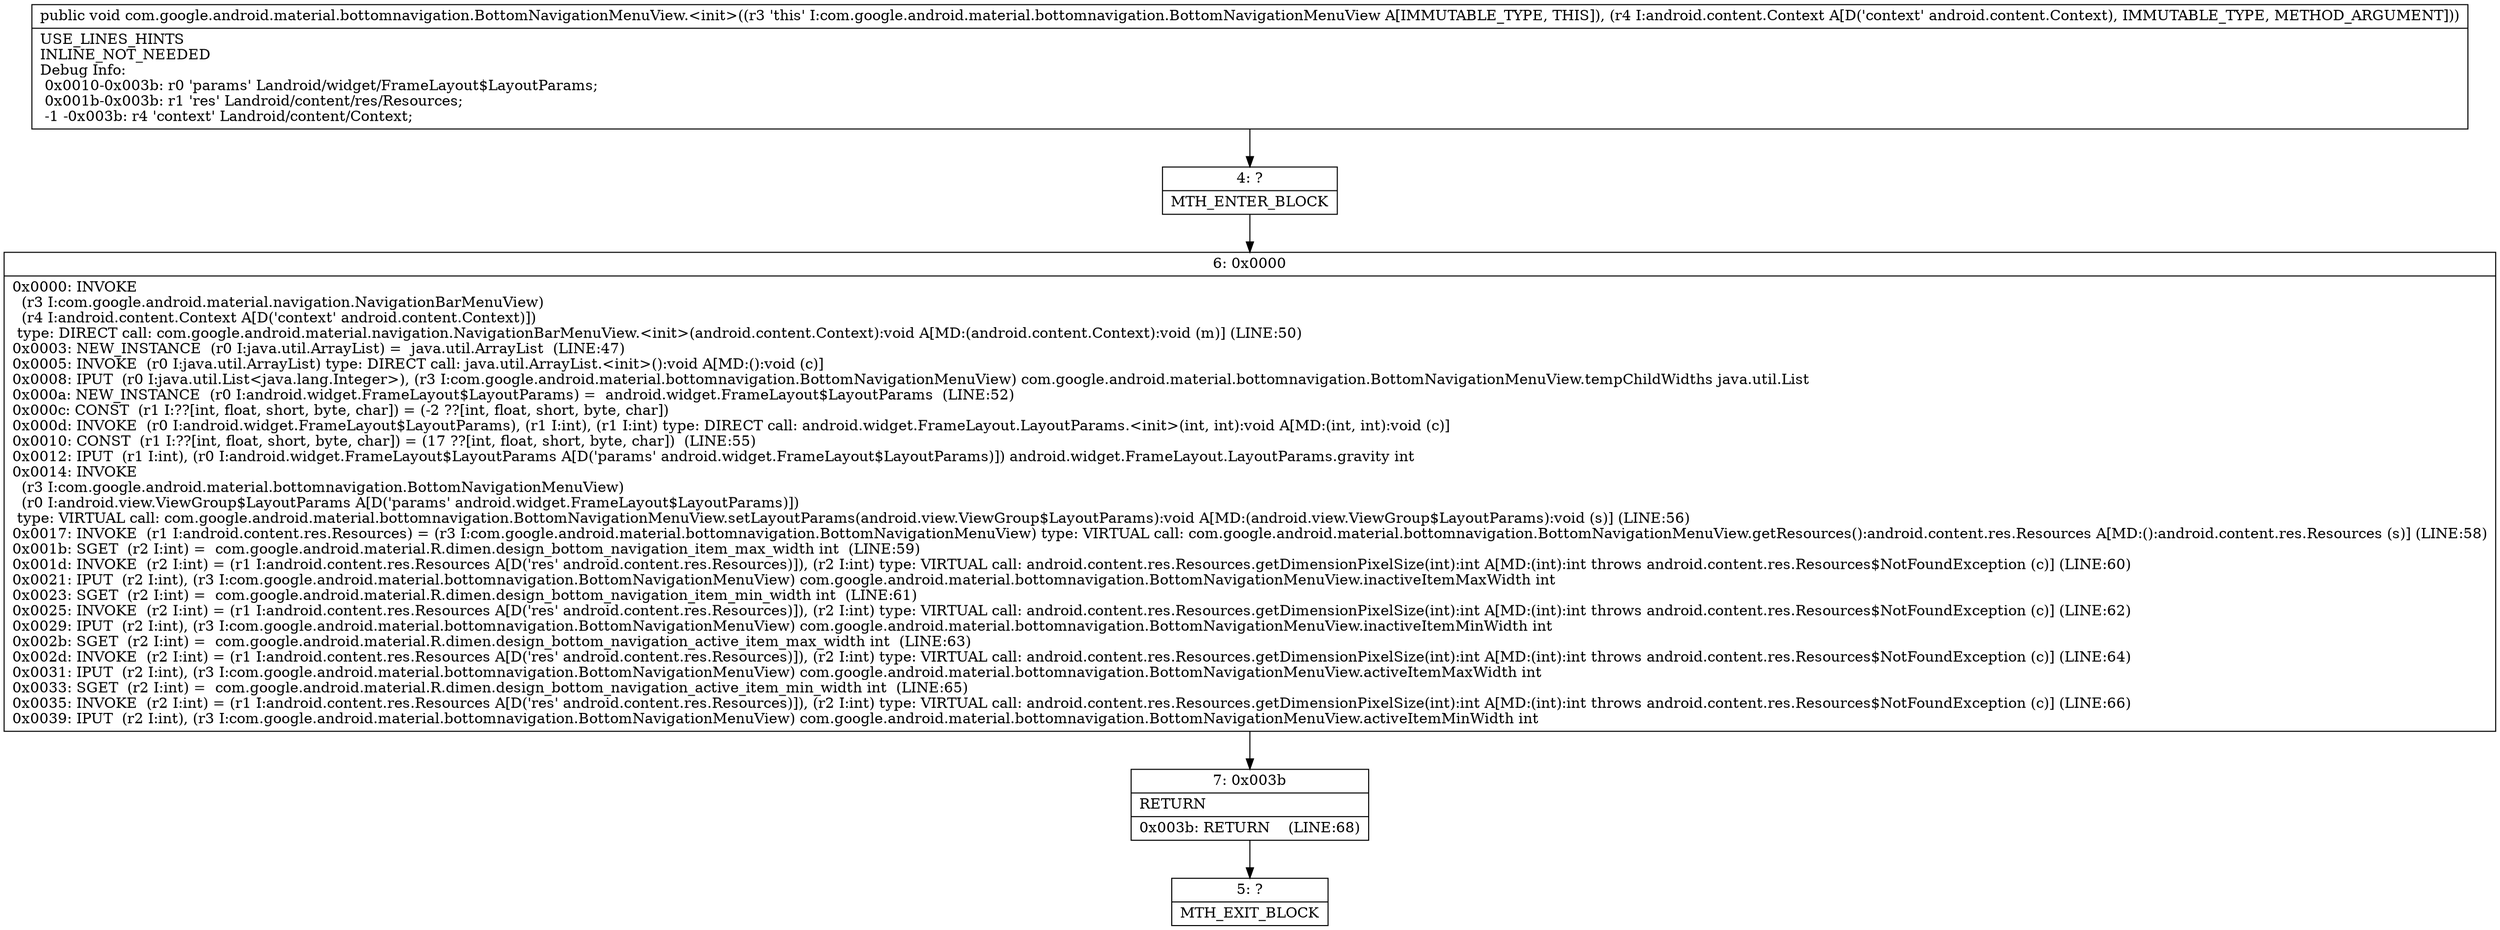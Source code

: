 digraph "CFG forcom.google.android.material.bottomnavigation.BottomNavigationMenuView.\<init\>(Landroid\/content\/Context;)V" {
Node_4 [shape=record,label="{4\:\ ?|MTH_ENTER_BLOCK\l}"];
Node_6 [shape=record,label="{6\:\ 0x0000|0x0000: INVOKE  \l  (r3 I:com.google.android.material.navigation.NavigationBarMenuView)\l  (r4 I:android.content.Context A[D('context' android.content.Context)])\l type: DIRECT call: com.google.android.material.navigation.NavigationBarMenuView.\<init\>(android.content.Context):void A[MD:(android.content.Context):void (m)] (LINE:50)\l0x0003: NEW_INSTANCE  (r0 I:java.util.ArrayList) =  java.util.ArrayList  (LINE:47)\l0x0005: INVOKE  (r0 I:java.util.ArrayList) type: DIRECT call: java.util.ArrayList.\<init\>():void A[MD:():void (c)]\l0x0008: IPUT  (r0 I:java.util.List\<java.lang.Integer\>), (r3 I:com.google.android.material.bottomnavigation.BottomNavigationMenuView) com.google.android.material.bottomnavigation.BottomNavigationMenuView.tempChildWidths java.util.List \l0x000a: NEW_INSTANCE  (r0 I:android.widget.FrameLayout$LayoutParams) =  android.widget.FrameLayout$LayoutParams  (LINE:52)\l0x000c: CONST  (r1 I:??[int, float, short, byte, char]) = (\-2 ??[int, float, short, byte, char]) \l0x000d: INVOKE  (r0 I:android.widget.FrameLayout$LayoutParams), (r1 I:int), (r1 I:int) type: DIRECT call: android.widget.FrameLayout.LayoutParams.\<init\>(int, int):void A[MD:(int, int):void (c)]\l0x0010: CONST  (r1 I:??[int, float, short, byte, char]) = (17 ??[int, float, short, byte, char])  (LINE:55)\l0x0012: IPUT  (r1 I:int), (r0 I:android.widget.FrameLayout$LayoutParams A[D('params' android.widget.FrameLayout$LayoutParams)]) android.widget.FrameLayout.LayoutParams.gravity int \l0x0014: INVOKE  \l  (r3 I:com.google.android.material.bottomnavigation.BottomNavigationMenuView)\l  (r0 I:android.view.ViewGroup$LayoutParams A[D('params' android.widget.FrameLayout$LayoutParams)])\l type: VIRTUAL call: com.google.android.material.bottomnavigation.BottomNavigationMenuView.setLayoutParams(android.view.ViewGroup$LayoutParams):void A[MD:(android.view.ViewGroup$LayoutParams):void (s)] (LINE:56)\l0x0017: INVOKE  (r1 I:android.content.res.Resources) = (r3 I:com.google.android.material.bottomnavigation.BottomNavigationMenuView) type: VIRTUAL call: com.google.android.material.bottomnavigation.BottomNavigationMenuView.getResources():android.content.res.Resources A[MD:():android.content.res.Resources (s)] (LINE:58)\l0x001b: SGET  (r2 I:int) =  com.google.android.material.R.dimen.design_bottom_navigation_item_max_width int  (LINE:59)\l0x001d: INVOKE  (r2 I:int) = (r1 I:android.content.res.Resources A[D('res' android.content.res.Resources)]), (r2 I:int) type: VIRTUAL call: android.content.res.Resources.getDimensionPixelSize(int):int A[MD:(int):int throws android.content.res.Resources$NotFoundException (c)] (LINE:60)\l0x0021: IPUT  (r2 I:int), (r3 I:com.google.android.material.bottomnavigation.BottomNavigationMenuView) com.google.android.material.bottomnavigation.BottomNavigationMenuView.inactiveItemMaxWidth int \l0x0023: SGET  (r2 I:int) =  com.google.android.material.R.dimen.design_bottom_navigation_item_min_width int  (LINE:61)\l0x0025: INVOKE  (r2 I:int) = (r1 I:android.content.res.Resources A[D('res' android.content.res.Resources)]), (r2 I:int) type: VIRTUAL call: android.content.res.Resources.getDimensionPixelSize(int):int A[MD:(int):int throws android.content.res.Resources$NotFoundException (c)] (LINE:62)\l0x0029: IPUT  (r2 I:int), (r3 I:com.google.android.material.bottomnavigation.BottomNavigationMenuView) com.google.android.material.bottomnavigation.BottomNavigationMenuView.inactiveItemMinWidth int \l0x002b: SGET  (r2 I:int) =  com.google.android.material.R.dimen.design_bottom_navigation_active_item_max_width int  (LINE:63)\l0x002d: INVOKE  (r2 I:int) = (r1 I:android.content.res.Resources A[D('res' android.content.res.Resources)]), (r2 I:int) type: VIRTUAL call: android.content.res.Resources.getDimensionPixelSize(int):int A[MD:(int):int throws android.content.res.Resources$NotFoundException (c)] (LINE:64)\l0x0031: IPUT  (r2 I:int), (r3 I:com.google.android.material.bottomnavigation.BottomNavigationMenuView) com.google.android.material.bottomnavigation.BottomNavigationMenuView.activeItemMaxWidth int \l0x0033: SGET  (r2 I:int) =  com.google.android.material.R.dimen.design_bottom_navigation_active_item_min_width int  (LINE:65)\l0x0035: INVOKE  (r2 I:int) = (r1 I:android.content.res.Resources A[D('res' android.content.res.Resources)]), (r2 I:int) type: VIRTUAL call: android.content.res.Resources.getDimensionPixelSize(int):int A[MD:(int):int throws android.content.res.Resources$NotFoundException (c)] (LINE:66)\l0x0039: IPUT  (r2 I:int), (r3 I:com.google.android.material.bottomnavigation.BottomNavigationMenuView) com.google.android.material.bottomnavigation.BottomNavigationMenuView.activeItemMinWidth int \l}"];
Node_7 [shape=record,label="{7\:\ 0x003b|RETURN\l|0x003b: RETURN    (LINE:68)\l}"];
Node_5 [shape=record,label="{5\:\ ?|MTH_EXIT_BLOCK\l}"];
MethodNode[shape=record,label="{public void com.google.android.material.bottomnavigation.BottomNavigationMenuView.\<init\>((r3 'this' I:com.google.android.material.bottomnavigation.BottomNavigationMenuView A[IMMUTABLE_TYPE, THIS]), (r4 I:android.content.Context A[D('context' android.content.Context), IMMUTABLE_TYPE, METHOD_ARGUMENT]))  | USE_LINES_HINTS\lINLINE_NOT_NEEDED\lDebug Info:\l  0x0010\-0x003b: r0 'params' Landroid\/widget\/FrameLayout$LayoutParams;\l  0x001b\-0x003b: r1 'res' Landroid\/content\/res\/Resources;\l  \-1 \-0x003b: r4 'context' Landroid\/content\/Context;\l}"];
MethodNode -> Node_4;Node_4 -> Node_6;
Node_6 -> Node_7;
Node_7 -> Node_5;
}

